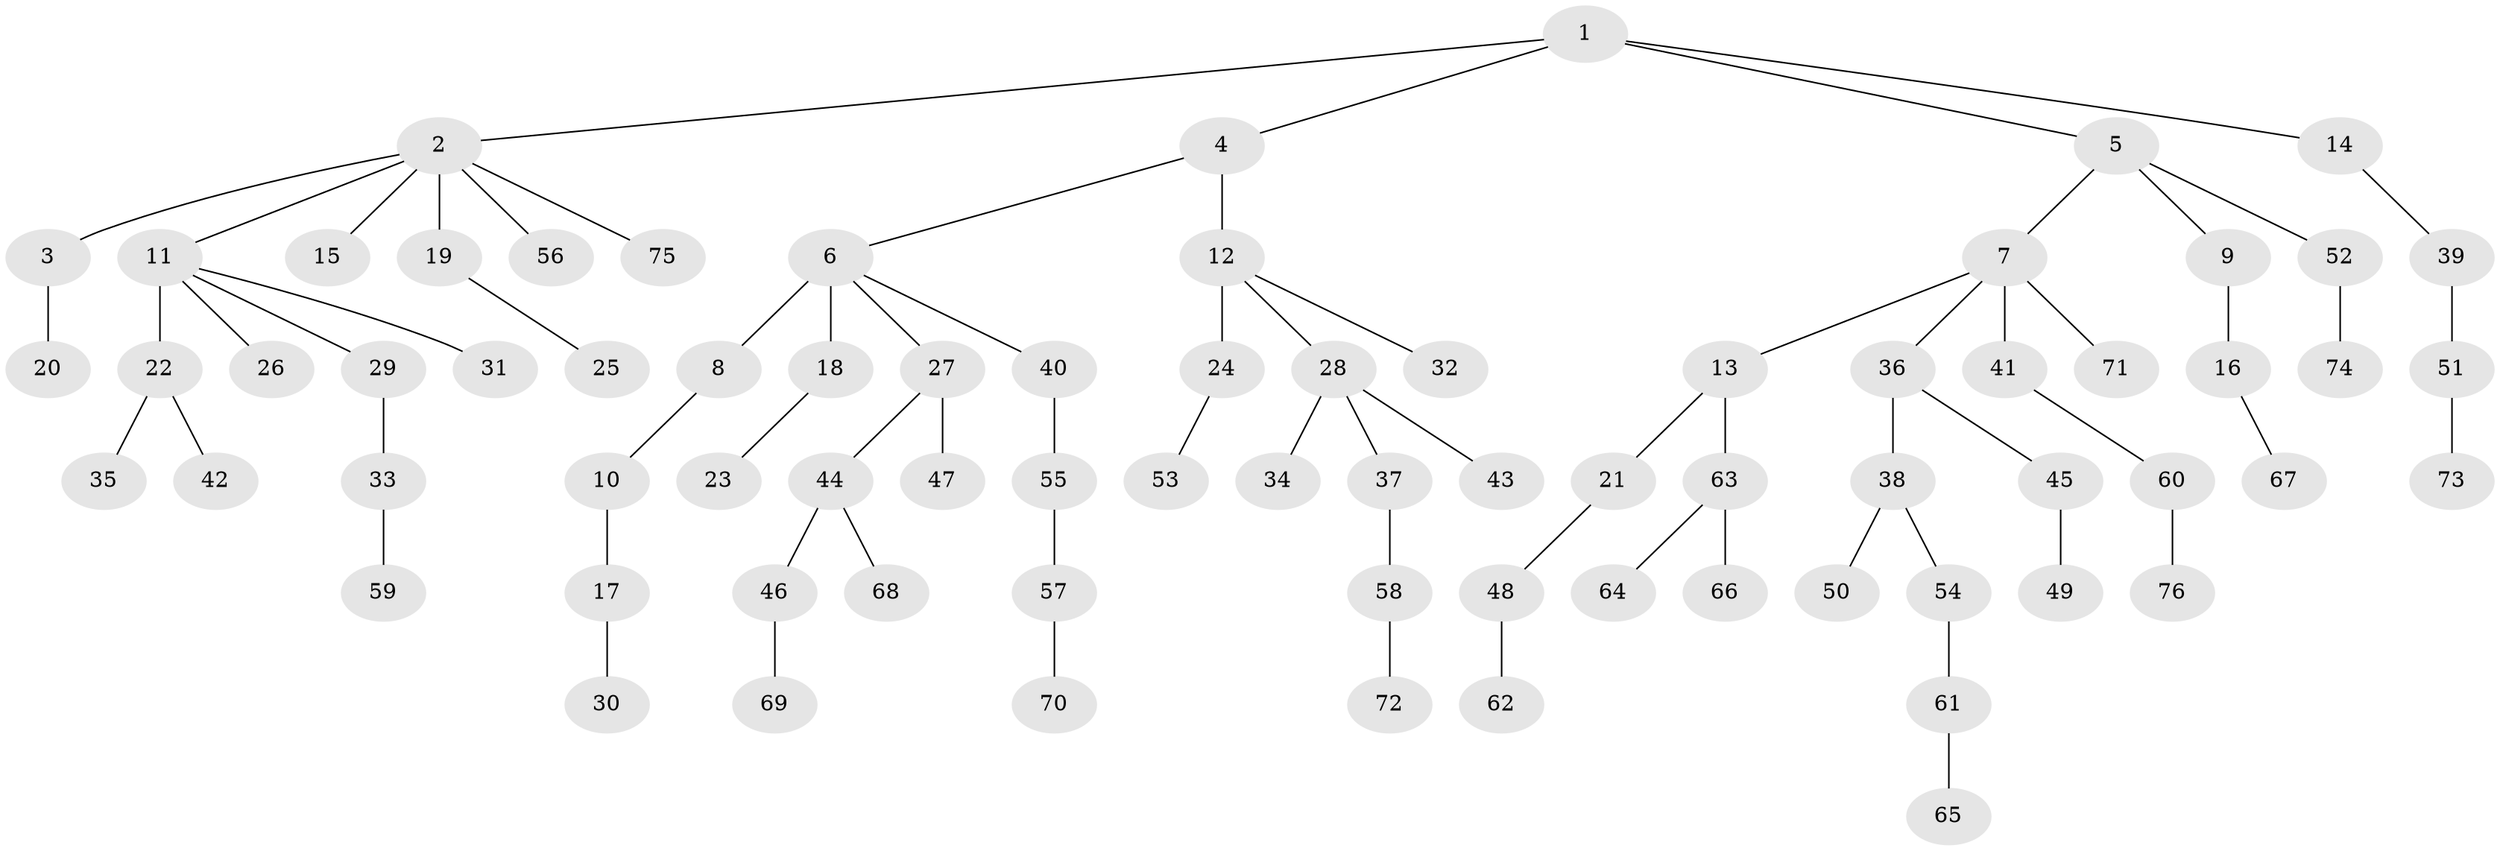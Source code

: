 // original degree distribution, {4: 0.08053691275167785, 8: 0.006711409395973154, 5: 0.040268456375838924, 3: 0.10067114093959731, 10: 0.006711409395973154, 1: 0.5369127516778524, 9: 0.006711409395973154, 2: 0.2214765100671141}
// Generated by graph-tools (version 1.1) at 2025/37/03/09/25 02:37:05]
// undirected, 76 vertices, 75 edges
graph export_dot {
graph [start="1"]
  node [color=gray90,style=filled];
  1;
  2;
  3;
  4;
  5;
  6;
  7;
  8;
  9;
  10;
  11;
  12;
  13;
  14;
  15;
  16;
  17;
  18;
  19;
  20;
  21;
  22;
  23;
  24;
  25;
  26;
  27;
  28;
  29;
  30;
  31;
  32;
  33;
  34;
  35;
  36;
  37;
  38;
  39;
  40;
  41;
  42;
  43;
  44;
  45;
  46;
  47;
  48;
  49;
  50;
  51;
  52;
  53;
  54;
  55;
  56;
  57;
  58;
  59;
  60;
  61;
  62;
  63;
  64;
  65;
  66;
  67;
  68;
  69;
  70;
  71;
  72;
  73;
  74;
  75;
  76;
  1 -- 2 [weight=1.0];
  1 -- 4 [weight=1.0];
  1 -- 5 [weight=1.0];
  1 -- 14 [weight=1.0];
  2 -- 3 [weight=1.0];
  2 -- 11 [weight=1.0];
  2 -- 15 [weight=1.0];
  2 -- 19 [weight=1.0];
  2 -- 56 [weight=1.0];
  2 -- 75 [weight=1.0];
  3 -- 20 [weight=2.0];
  4 -- 6 [weight=1.0];
  4 -- 12 [weight=1.0];
  5 -- 7 [weight=1.0];
  5 -- 9 [weight=1.0];
  5 -- 52 [weight=1.0];
  6 -- 8 [weight=1.0];
  6 -- 18 [weight=3.0];
  6 -- 27 [weight=1.0];
  6 -- 40 [weight=1.0];
  7 -- 13 [weight=1.0];
  7 -- 36 [weight=1.0];
  7 -- 41 [weight=1.0];
  7 -- 71 [weight=1.0];
  8 -- 10 [weight=1.0];
  9 -- 16 [weight=2.0];
  10 -- 17 [weight=1.0];
  11 -- 22 [weight=5.0];
  11 -- 26 [weight=1.0];
  11 -- 29 [weight=1.0];
  11 -- 31 [weight=1.0];
  12 -- 24 [weight=5.0];
  12 -- 28 [weight=1.0];
  12 -- 32 [weight=1.0];
  13 -- 21 [weight=1.0];
  13 -- 63 [weight=1.0];
  14 -- 39 [weight=1.0];
  16 -- 67 [weight=1.0];
  17 -- 30 [weight=2.0];
  18 -- 23 [weight=1.0];
  19 -- 25 [weight=1.0];
  21 -- 48 [weight=1.0];
  22 -- 35 [weight=1.0];
  22 -- 42 [weight=1.0];
  24 -- 53 [weight=1.0];
  27 -- 44 [weight=1.0];
  27 -- 47 [weight=1.0];
  28 -- 34 [weight=1.0];
  28 -- 37 [weight=1.0];
  28 -- 43 [weight=1.0];
  29 -- 33 [weight=1.0];
  33 -- 59 [weight=1.0];
  36 -- 38 [weight=1.0];
  36 -- 45 [weight=1.0];
  37 -- 58 [weight=1.0];
  38 -- 50 [weight=1.0];
  38 -- 54 [weight=1.0];
  39 -- 51 [weight=1.0];
  40 -- 55 [weight=1.0];
  41 -- 60 [weight=1.0];
  44 -- 46 [weight=1.0];
  44 -- 68 [weight=1.0];
  45 -- 49 [weight=3.0];
  46 -- 69 [weight=1.0];
  48 -- 62 [weight=1.0];
  51 -- 73 [weight=1.0];
  52 -- 74 [weight=1.0];
  54 -- 61 [weight=1.0];
  55 -- 57 [weight=1.0];
  57 -- 70 [weight=1.0];
  58 -- 72 [weight=2.0];
  60 -- 76 [weight=1.0];
  61 -- 65 [weight=2.0];
  63 -- 64 [weight=2.0];
  63 -- 66 [weight=1.0];
}

